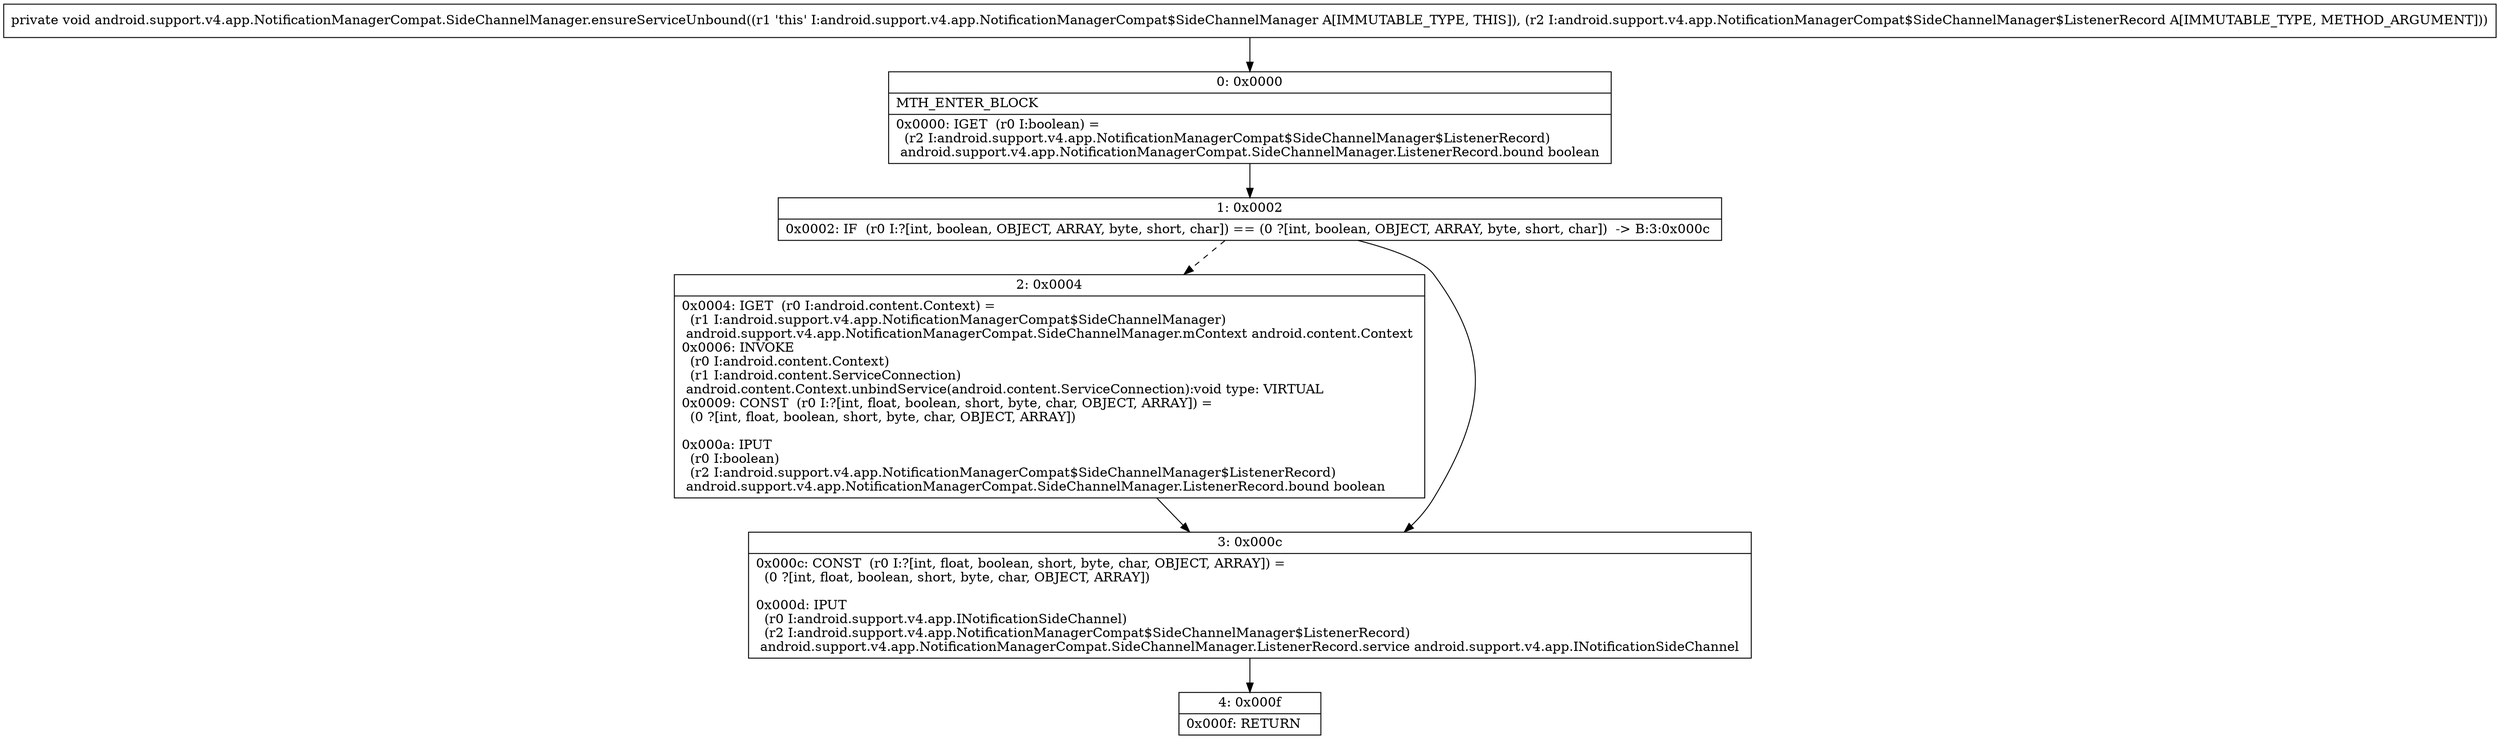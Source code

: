 digraph "CFG forandroid.support.v4.app.NotificationManagerCompat.SideChannelManager.ensureServiceUnbound(Landroid\/support\/v4\/app\/NotificationManagerCompat$SideChannelManager$ListenerRecord;)V" {
Node_0 [shape=record,label="{0\:\ 0x0000|MTH_ENTER_BLOCK\l|0x0000: IGET  (r0 I:boolean) = \l  (r2 I:android.support.v4.app.NotificationManagerCompat$SideChannelManager$ListenerRecord)\l android.support.v4.app.NotificationManagerCompat.SideChannelManager.ListenerRecord.bound boolean \l}"];
Node_1 [shape=record,label="{1\:\ 0x0002|0x0002: IF  (r0 I:?[int, boolean, OBJECT, ARRAY, byte, short, char]) == (0 ?[int, boolean, OBJECT, ARRAY, byte, short, char])  \-\> B:3:0x000c \l}"];
Node_2 [shape=record,label="{2\:\ 0x0004|0x0004: IGET  (r0 I:android.content.Context) = \l  (r1 I:android.support.v4.app.NotificationManagerCompat$SideChannelManager)\l android.support.v4.app.NotificationManagerCompat.SideChannelManager.mContext android.content.Context \l0x0006: INVOKE  \l  (r0 I:android.content.Context)\l  (r1 I:android.content.ServiceConnection)\l android.content.Context.unbindService(android.content.ServiceConnection):void type: VIRTUAL \l0x0009: CONST  (r0 I:?[int, float, boolean, short, byte, char, OBJECT, ARRAY]) = \l  (0 ?[int, float, boolean, short, byte, char, OBJECT, ARRAY])\l \l0x000a: IPUT  \l  (r0 I:boolean)\l  (r2 I:android.support.v4.app.NotificationManagerCompat$SideChannelManager$ListenerRecord)\l android.support.v4.app.NotificationManagerCompat.SideChannelManager.ListenerRecord.bound boolean \l}"];
Node_3 [shape=record,label="{3\:\ 0x000c|0x000c: CONST  (r0 I:?[int, float, boolean, short, byte, char, OBJECT, ARRAY]) = \l  (0 ?[int, float, boolean, short, byte, char, OBJECT, ARRAY])\l \l0x000d: IPUT  \l  (r0 I:android.support.v4.app.INotificationSideChannel)\l  (r2 I:android.support.v4.app.NotificationManagerCompat$SideChannelManager$ListenerRecord)\l android.support.v4.app.NotificationManagerCompat.SideChannelManager.ListenerRecord.service android.support.v4.app.INotificationSideChannel \l}"];
Node_4 [shape=record,label="{4\:\ 0x000f|0x000f: RETURN   \l}"];
MethodNode[shape=record,label="{private void android.support.v4.app.NotificationManagerCompat.SideChannelManager.ensureServiceUnbound((r1 'this' I:android.support.v4.app.NotificationManagerCompat$SideChannelManager A[IMMUTABLE_TYPE, THIS]), (r2 I:android.support.v4.app.NotificationManagerCompat$SideChannelManager$ListenerRecord A[IMMUTABLE_TYPE, METHOD_ARGUMENT])) }"];
MethodNode -> Node_0;
Node_0 -> Node_1;
Node_1 -> Node_2[style=dashed];
Node_1 -> Node_3;
Node_2 -> Node_3;
Node_3 -> Node_4;
}

